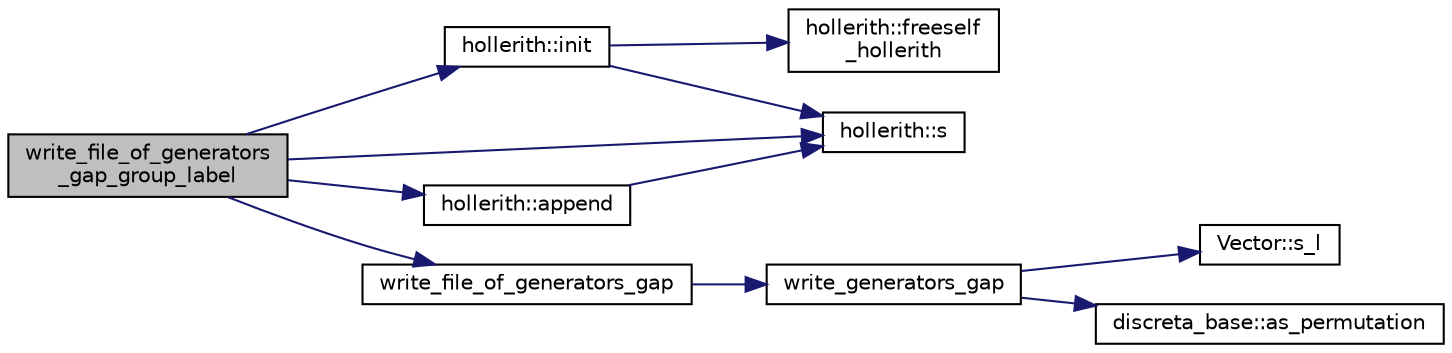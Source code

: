 digraph "write_file_of_generators_gap_group_label"
{
  edge [fontname="Helvetica",fontsize="10",labelfontname="Helvetica",labelfontsize="10"];
  node [fontname="Helvetica",fontsize="10",shape=record];
  rankdir="LR";
  Node13758 [label="write_file_of_generators\l_gap_group_label",height=0.2,width=0.4,color="black", fillcolor="grey75", style="filled", fontcolor="black"];
  Node13758 -> Node13759 [color="midnightblue",fontsize="10",style="solid",fontname="Helvetica"];
  Node13759 [label="hollerith::init",height=0.2,width=0.4,color="black", fillcolor="white", style="filled",URL="$d8/d99/classhollerith.html#af51ae7b943056db367f3c205a5a1cc4b"];
  Node13759 -> Node13760 [color="midnightblue",fontsize="10",style="solid",fontname="Helvetica"];
  Node13760 [label="hollerith::freeself\l_hollerith",height=0.2,width=0.4,color="black", fillcolor="white", style="filled",URL="$d8/d99/classhollerith.html#a240d1b30780c9e09323d0b3ad5e2d1f7"];
  Node13759 -> Node13761 [color="midnightblue",fontsize="10",style="solid",fontname="Helvetica"];
  Node13761 [label="hollerith::s",height=0.2,width=0.4,color="black", fillcolor="white", style="filled",URL="$d8/d99/classhollerith.html#af61fce2d06f211b25fe3838e4dfee77a"];
  Node13758 -> Node13762 [color="midnightblue",fontsize="10",style="solid",fontname="Helvetica"];
  Node13762 [label="hollerith::append",height=0.2,width=0.4,color="black", fillcolor="white", style="filled",URL="$d8/d99/classhollerith.html#a778dd63885a4e3a4e2fb829165c32632"];
  Node13762 -> Node13761 [color="midnightblue",fontsize="10",style="solid",fontname="Helvetica"];
  Node13758 -> Node13763 [color="midnightblue",fontsize="10",style="solid",fontname="Helvetica"];
  Node13763 [label="write_file_of_generators_gap",height=0.2,width=0.4,color="black", fillcolor="white", style="filled",URL="$d0/dd3/perm__group__gens_8_c.html#a75e679cabe7c7178aee2378f15d15e34"];
  Node13763 -> Node13764 [color="midnightblue",fontsize="10",style="solid",fontname="Helvetica"];
  Node13764 [label="write_generators_gap",height=0.2,width=0.4,color="black", fillcolor="white", style="filled",URL="$d0/dd3/perm__group__gens_8_c.html#a4514cb772ccb0840095328820d9eaf5d"];
  Node13764 -> Node13765 [color="midnightblue",fontsize="10",style="solid",fontname="Helvetica"];
  Node13765 [label="Vector::s_l",height=0.2,width=0.4,color="black", fillcolor="white", style="filled",URL="$d5/db2/class_vector.html#ad2dc082288f858d22a528832289e0704"];
  Node13764 -> Node13766 [color="midnightblue",fontsize="10",style="solid",fontname="Helvetica"];
  Node13766 [label="discreta_base::as_permutation",height=0.2,width=0.4,color="black", fillcolor="white", style="filled",URL="$d7/d71/classdiscreta__base.html#aa4e72f36a82984239b12ae831e131098"];
  Node13758 -> Node13761 [color="midnightblue",fontsize="10",style="solid",fontname="Helvetica"];
}
